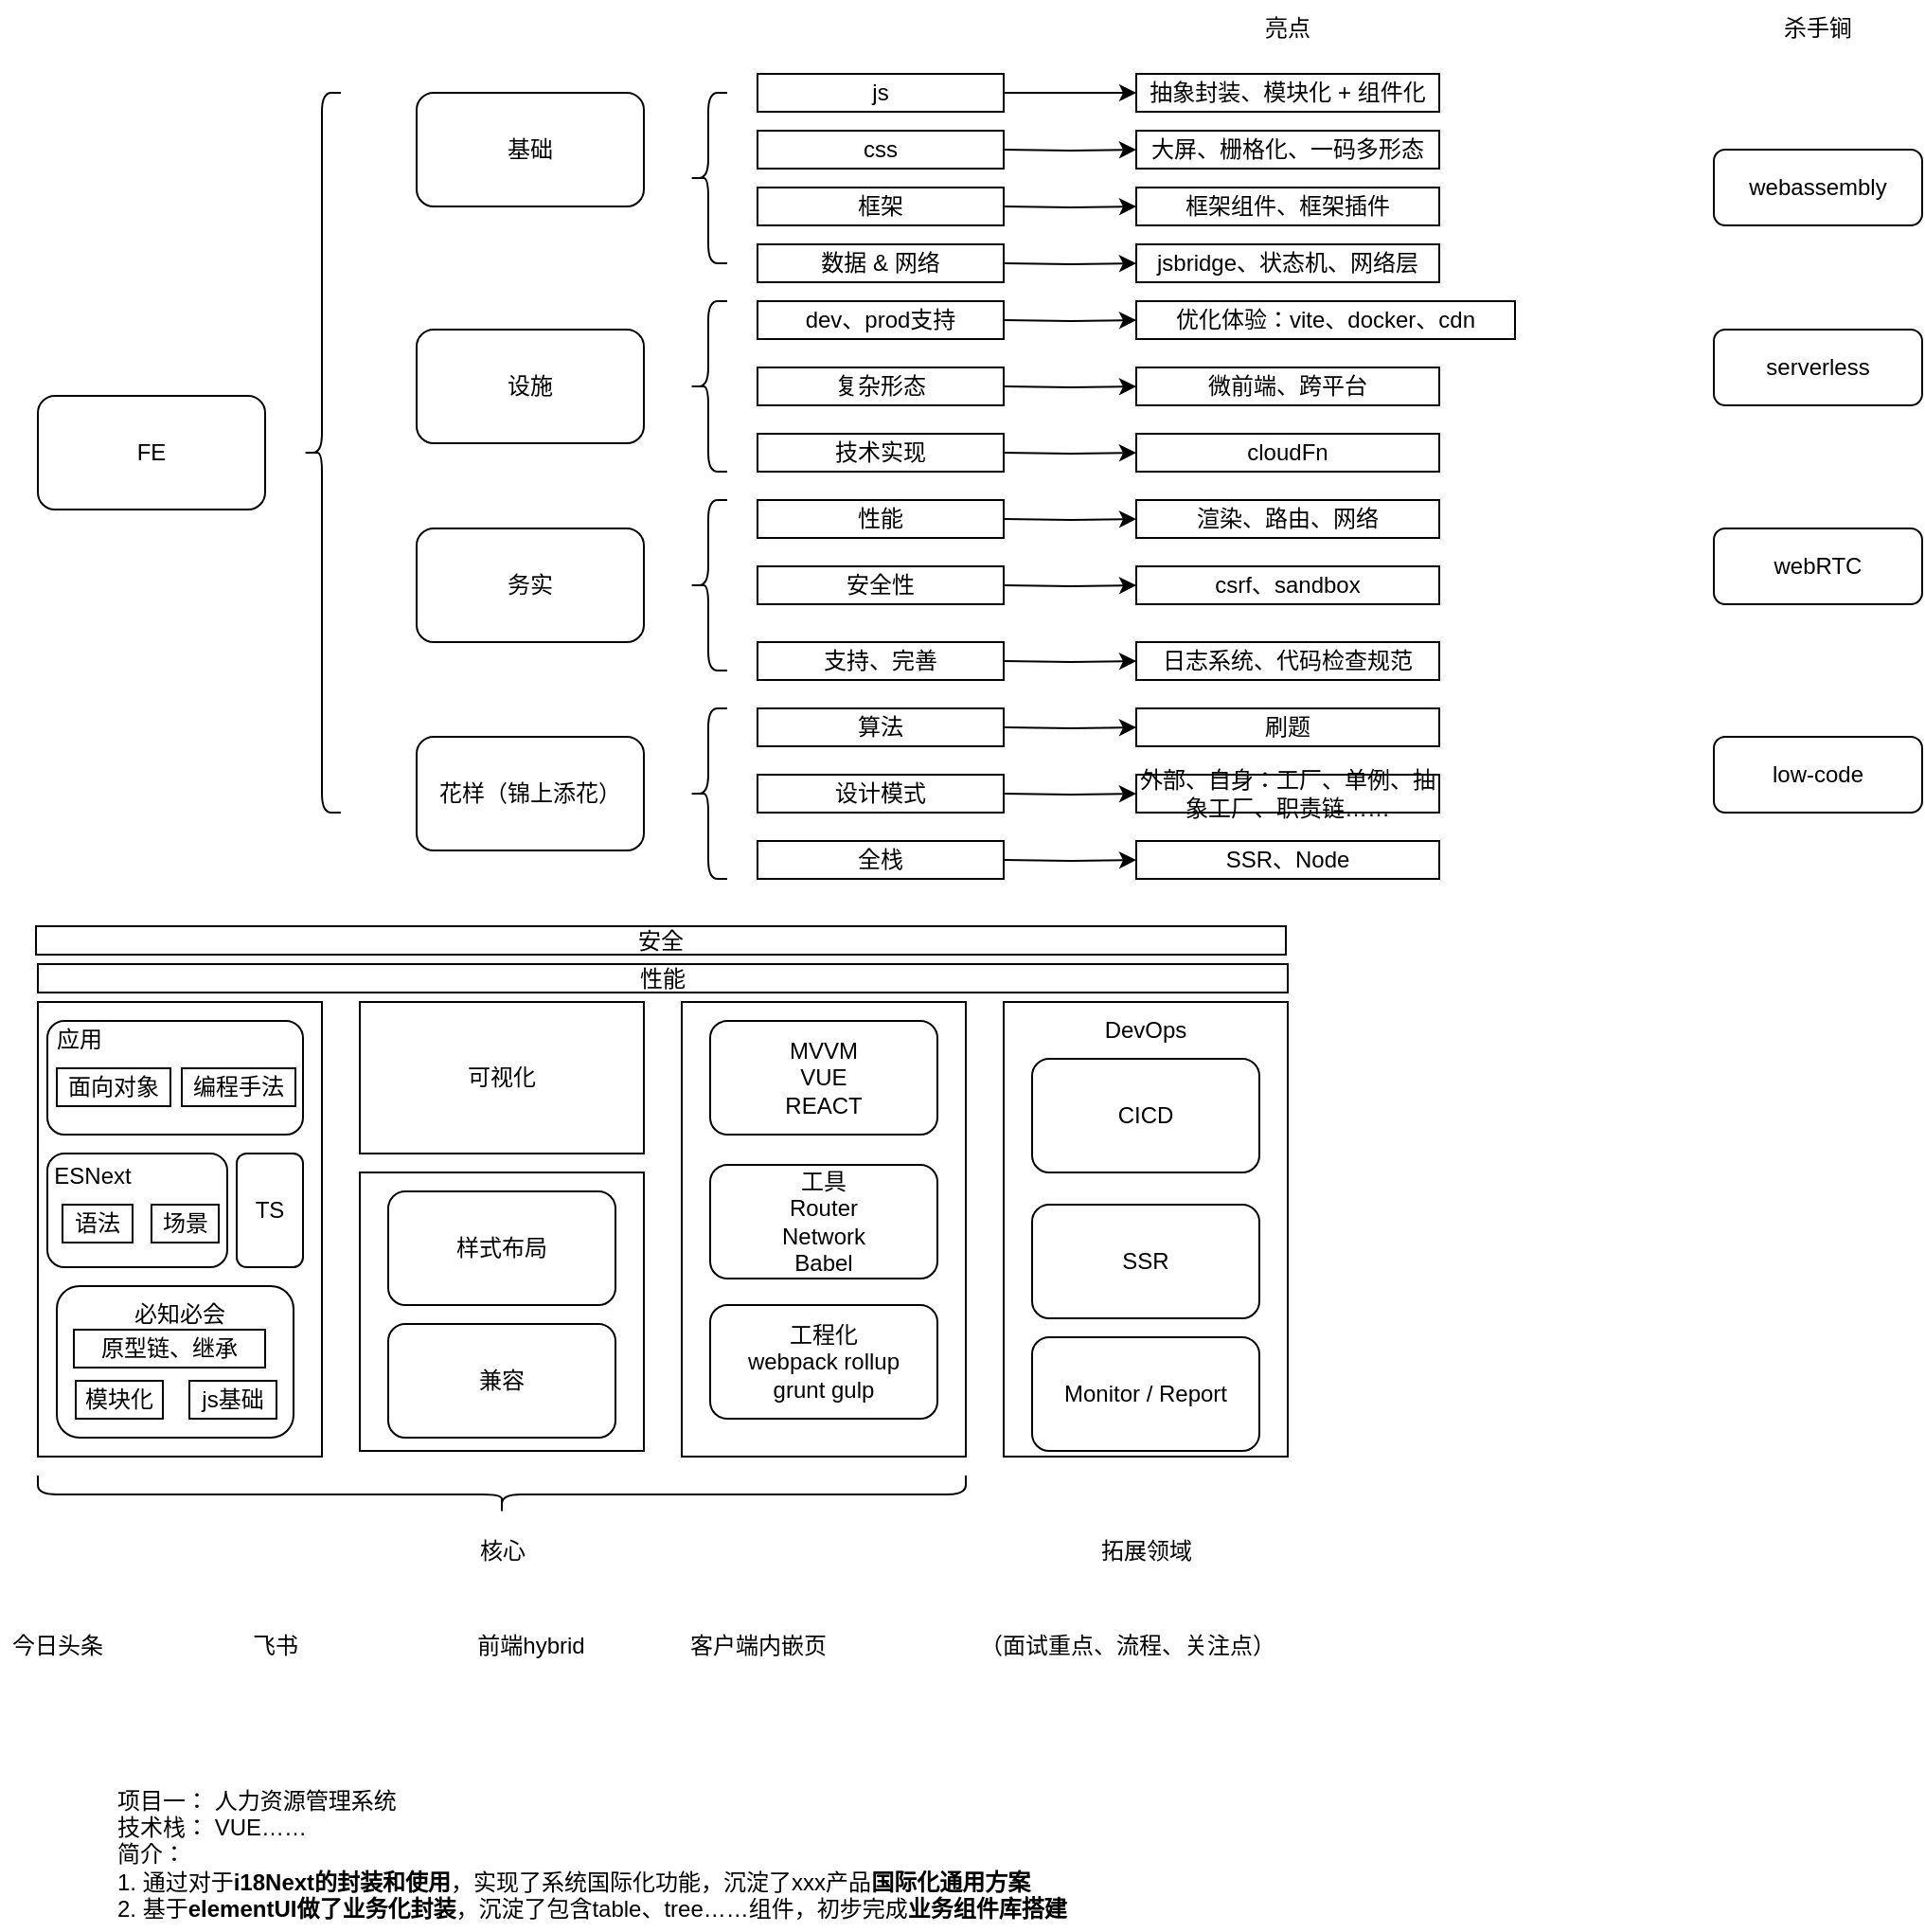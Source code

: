<mxfile version="16.6.1" type="device"><diagram id="HYaUITPwJAXfxRsj53fN" name="Page-1"><mxGraphModel dx="838" dy="2810" grid="1" gridSize="10" guides="1" tooltips="1" connect="1" arrows="1" fold="1" page="1" pageScale="1" pageWidth="827" pageHeight="1169" math="0" shadow="0"><root><mxCell id="0"/><mxCell id="1" parent="0"/><mxCell id="-KaHZabNTbFa1Ivf0_oQ-1" value="FE" style="rounded=1;whiteSpace=wrap;html=1;" vertex="1" parent="1"><mxGeometry x="50" y="-990" width="120" height="60" as="geometry"/></mxCell><mxCell id="-KaHZabNTbFa1Ivf0_oQ-2" value="" style="shape=curlyBracket;whiteSpace=wrap;html=1;rounded=1;" vertex="1" parent="1"><mxGeometry x="190" y="-1150" width="20" height="380" as="geometry"/></mxCell><mxCell id="-KaHZabNTbFa1Ivf0_oQ-3" value="基础" style="rounded=1;whiteSpace=wrap;html=1;" vertex="1" parent="1"><mxGeometry x="250" y="-1150" width="120" height="60" as="geometry"/></mxCell><mxCell id="-KaHZabNTbFa1Ivf0_oQ-4" value="设施" style="rounded=1;whiteSpace=wrap;html=1;" vertex="1" parent="1"><mxGeometry x="250" y="-1025" width="120" height="60" as="geometry"/></mxCell><mxCell id="-KaHZabNTbFa1Ivf0_oQ-5" value="务实" style="rounded=1;whiteSpace=wrap;html=1;" vertex="1" parent="1"><mxGeometry x="250" y="-920" width="120" height="60" as="geometry"/></mxCell><mxCell id="-KaHZabNTbFa1Ivf0_oQ-6" value="花样（锦上添花）" style="rounded=1;whiteSpace=wrap;html=1;" vertex="1" parent="1"><mxGeometry x="250" y="-810" width="120" height="60" as="geometry"/></mxCell><mxCell id="-KaHZabNTbFa1Ivf0_oQ-7" value="" style="shape=curlyBracket;whiteSpace=wrap;html=1;rounded=1;" vertex="1" parent="1"><mxGeometry x="394" y="-1150" width="20" height="90" as="geometry"/></mxCell><mxCell id="-KaHZabNTbFa1Ivf0_oQ-62" value="" style="edgeStyle=orthogonalEdgeStyle;rounded=0;orthogonalLoop=1;jettySize=auto;html=1;" edge="1" parent="1" source="-KaHZabNTbFa1Ivf0_oQ-8" target="-KaHZabNTbFa1Ivf0_oQ-61"><mxGeometry relative="1" as="geometry"/></mxCell><mxCell id="-KaHZabNTbFa1Ivf0_oQ-8" value="js" style="rounded=0;whiteSpace=wrap;html=1;" vertex="1" parent="1"><mxGeometry x="430" y="-1160" width="130" height="20" as="geometry"/></mxCell><mxCell id="-KaHZabNTbFa1Ivf0_oQ-9" value="css" style="rounded=0;whiteSpace=wrap;html=1;" vertex="1" parent="1"><mxGeometry x="430" y="-1130" width="130" height="20" as="geometry"/></mxCell><mxCell id="-KaHZabNTbFa1Ivf0_oQ-10" value="框架" style="rounded=0;whiteSpace=wrap;html=1;" vertex="1" parent="1"><mxGeometry x="430" y="-1100" width="130" height="20" as="geometry"/></mxCell><mxCell id="-KaHZabNTbFa1Ivf0_oQ-11" value="数据 &amp;amp; 网络" style="rounded=0;whiteSpace=wrap;html=1;" vertex="1" parent="1"><mxGeometry x="430" y="-1070" width="130" height="20" as="geometry"/></mxCell><mxCell id="-KaHZabNTbFa1Ivf0_oQ-12" value="" style="shape=curlyBracket;whiteSpace=wrap;html=1;rounded=1;" vertex="1" parent="1"><mxGeometry x="394" y="-1040" width="20" height="90" as="geometry"/></mxCell><mxCell id="-KaHZabNTbFa1Ivf0_oQ-13" value="dev、prod支持" style="rounded=0;whiteSpace=wrap;html=1;" vertex="1" parent="1"><mxGeometry x="430" y="-1040" width="130" height="20" as="geometry"/></mxCell><mxCell id="-KaHZabNTbFa1Ivf0_oQ-14" value="复杂形态" style="rounded=0;whiteSpace=wrap;html=1;" vertex="1" parent="1"><mxGeometry x="430" y="-1005" width="130" height="20" as="geometry"/></mxCell><mxCell id="-KaHZabNTbFa1Ivf0_oQ-15" value="技术实现" style="rounded=0;whiteSpace=wrap;html=1;" vertex="1" parent="1"><mxGeometry x="430" y="-970" width="130" height="20" as="geometry"/></mxCell><mxCell id="-KaHZabNTbFa1Ivf0_oQ-16" value="" style="shape=curlyBracket;whiteSpace=wrap;html=1;rounded=1;" vertex="1" parent="1"><mxGeometry x="394" y="-935" width="20" height="90" as="geometry"/></mxCell><mxCell id="-KaHZabNTbFa1Ivf0_oQ-17" value="性能" style="rounded=0;whiteSpace=wrap;html=1;" vertex="1" parent="1"><mxGeometry x="430" y="-935" width="130" height="20" as="geometry"/></mxCell><mxCell id="-KaHZabNTbFa1Ivf0_oQ-18" value="安全性" style="rounded=0;whiteSpace=wrap;html=1;" vertex="1" parent="1"><mxGeometry x="430" y="-900" width="130" height="20" as="geometry"/></mxCell><mxCell id="-KaHZabNTbFa1Ivf0_oQ-19" value="支持、完善" style="rounded=0;whiteSpace=wrap;html=1;" vertex="1" parent="1"><mxGeometry x="430" y="-860" width="130" height="20" as="geometry"/></mxCell><mxCell id="-KaHZabNTbFa1Ivf0_oQ-20" value="" style="shape=curlyBracket;whiteSpace=wrap;html=1;rounded=1;" vertex="1" parent="1"><mxGeometry x="394" y="-825" width="20" height="90" as="geometry"/></mxCell><mxCell id="-KaHZabNTbFa1Ivf0_oQ-21" value="算法" style="rounded=0;whiteSpace=wrap;html=1;" vertex="1" parent="1"><mxGeometry x="430" y="-825" width="130" height="20" as="geometry"/></mxCell><mxCell id="-KaHZabNTbFa1Ivf0_oQ-22" value="设计模式" style="rounded=0;whiteSpace=wrap;html=1;" vertex="1" parent="1"><mxGeometry x="430" y="-790" width="130" height="20" as="geometry"/></mxCell><mxCell id="-KaHZabNTbFa1Ivf0_oQ-23" value="全栈" style="rounded=0;whiteSpace=wrap;html=1;" vertex="1" parent="1"><mxGeometry x="430" y="-755" width="130" height="20" as="geometry"/></mxCell><mxCell id="-KaHZabNTbFa1Ivf0_oQ-24" value="" style="rounded=0;whiteSpace=wrap;html=1;" vertex="1" parent="1"><mxGeometry x="50" y="-670" width="150" height="240" as="geometry"/></mxCell><mxCell id="-KaHZabNTbFa1Ivf0_oQ-25" value="" style="rounded=1;whiteSpace=wrap;html=1;" vertex="1" parent="1"><mxGeometry x="60" y="-520" width="125" height="80" as="geometry"/></mxCell><mxCell id="-KaHZabNTbFa1Ivf0_oQ-26" value="必知必会" style="text;html=1;strokeColor=none;fillColor=none;align=center;verticalAlign=middle;whiteSpace=wrap;rounded=0;" vertex="1" parent="1"><mxGeometry x="95" y="-520" width="60" height="30" as="geometry"/></mxCell><mxCell id="-KaHZabNTbFa1Ivf0_oQ-27" value="原型链、继承" style="rounded=0;whiteSpace=wrap;html=1;" vertex="1" parent="1"><mxGeometry x="69" y="-497" width="101" height="20" as="geometry"/></mxCell><mxCell id="-KaHZabNTbFa1Ivf0_oQ-28" value="模块化" style="rounded=0;whiteSpace=wrap;html=1;" vertex="1" parent="1"><mxGeometry x="70" y="-470" width="46" height="20" as="geometry"/></mxCell><mxCell id="-KaHZabNTbFa1Ivf0_oQ-29" value="js基础" style="rounded=0;whiteSpace=wrap;html=1;" vertex="1" parent="1"><mxGeometry x="130" y="-470" width="46" height="20" as="geometry"/></mxCell><mxCell id="-KaHZabNTbFa1Ivf0_oQ-30" value="" style="rounded=1;whiteSpace=wrap;html=1;" vertex="1" parent="1"><mxGeometry x="55" y="-590" width="95" height="60" as="geometry"/></mxCell><mxCell id="-KaHZabNTbFa1Ivf0_oQ-31" value="ESNext" style="text;html=1;strokeColor=none;fillColor=none;align=center;verticalAlign=middle;whiteSpace=wrap;rounded=0;" vertex="1" parent="1"><mxGeometry x="49" y="-593" width="60" height="30" as="geometry"/></mxCell><mxCell id="-KaHZabNTbFa1Ivf0_oQ-32" value="语法" style="rounded=0;whiteSpace=wrap;html=1;" vertex="1" parent="1"><mxGeometry x="63" y="-563" width="37" height="20" as="geometry"/></mxCell><mxCell id="-KaHZabNTbFa1Ivf0_oQ-33" value="场景" style="rounded=0;whiteSpace=wrap;html=1;" vertex="1" parent="1"><mxGeometry x="110" y="-563" width="35.5" height="20" as="geometry"/></mxCell><mxCell id="-KaHZabNTbFa1Ivf0_oQ-34" value="TS" style="rounded=1;whiteSpace=wrap;html=1;" vertex="1" parent="1"><mxGeometry x="155" y="-590" width="35" height="60" as="geometry"/></mxCell><mxCell id="-KaHZabNTbFa1Ivf0_oQ-35" value="" style="rounded=1;whiteSpace=wrap;html=1;" vertex="1" parent="1"><mxGeometry x="55" y="-660" width="135" height="60" as="geometry"/></mxCell><mxCell id="-KaHZabNTbFa1Ivf0_oQ-36" value="应用" style="text;html=1;strokeColor=none;fillColor=none;align=center;verticalAlign=middle;whiteSpace=wrap;rounded=0;" vertex="1" parent="1"><mxGeometry x="42" y="-665" width="60" height="30" as="geometry"/></mxCell><mxCell id="-KaHZabNTbFa1Ivf0_oQ-37" value="面向对象" style="rounded=0;whiteSpace=wrap;html=1;" vertex="1" parent="1"><mxGeometry x="60" y="-635" width="60" height="20" as="geometry"/></mxCell><mxCell id="-KaHZabNTbFa1Ivf0_oQ-38" value="编程手法" style="rounded=0;whiteSpace=wrap;html=1;" vertex="1" parent="1"><mxGeometry x="126" y="-635" width="60" height="20" as="geometry"/></mxCell><mxCell id="-KaHZabNTbFa1Ivf0_oQ-39" value="" style="rounded=0;whiteSpace=wrap;html=1;" vertex="1" parent="1"><mxGeometry x="220" y="-580" width="150" height="147" as="geometry"/></mxCell><mxCell id="-KaHZabNTbFa1Ivf0_oQ-40" value="兼容" style="rounded=1;whiteSpace=wrap;html=1;" vertex="1" parent="1"><mxGeometry x="235" y="-500" width="120" height="60" as="geometry"/></mxCell><mxCell id="-KaHZabNTbFa1Ivf0_oQ-41" value="样式布局" style="rounded=1;whiteSpace=wrap;html=1;" vertex="1" parent="1"><mxGeometry x="235" y="-570" width="120" height="60" as="geometry"/></mxCell><mxCell id="-KaHZabNTbFa1Ivf0_oQ-42" value="可视化" style="rounded=0;whiteSpace=wrap;html=1;" vertex="1" parent="1"><mxGeometry x="220" y="-670" width="150" height="80" as="geometry"/></mxCell><mxCell id="-KaHZabNTbFa1Ivf0_oQ-43" value="" style="rounded=0;whiteSpace=wrap;html=1;" vertex="1" parent="1"><mxGeometry x="390" y="-670" width="150" height="240" as="geometry"/></mxCell><mxCell id="-KaHZabNTbFa1Ivf0_oQ-44" value="MVVM&lt;br&gt;VUE&lt;br&gt;REACT" style="rounded=1;whiteSpace=wrap;html=1;" vertex="1" parent="1"><mxGeometry x="405" y="-660" width="120" height="60" as="geometry"/></mxCell><mxCell id="-KaHZabNTbFa1Ivf0_oQ-45" value="工具&lt;br&gt;Router&lt;br&gt;Network&lt;br&gt;Babel" style="rounded=1;whiteSpace=wrap;html=1;" vertex="1" parent="1"><mxGeometry x="405" y="-584" width="120" height="60" as="geometry"/></mxCell><mxCell id="-KaHZabNTbFa1Ivf0_oQ-46" value="工程化&lt;br&gt;webpack rollup&lt;br&gt;grunt gulp" style="rounded=1;whiteSpace=wrap;html=1;" vertex="1" parent="1"><mxGeometry x="405" y="-510" width="120" height="60" as="geometry"/></mxCell><mxCell id="-KaHZabNTbFa1Ivf0_oQ-47" value="" style="shape=curlyBracket;whiteSpace=wrap;html=1;rounded=1;flipH=1;rotation=90;" vertex="1" parent="1"><mxGeometry x="285" y="-655" width="20" height="490" as="geometry"/></mxCell><mxCell id="-KaHZabNTbFa1Ivf0_oQ-49" value="核心" style="text;html=1;align=center;verticalAlign=middle;resizable=0;points=[];autosize=1;strokeColor=none;fillColor=none;" vertex="1" parent="1"><mxGeometry x="275" y="-390" width="40" height="20" as="geometry"/></mxCell><mxCell id="-KaHZabNTbFa1Ivf0_oQ-50" value="" style="rounded=0;whiteSpace=wrap;html=1;" vertex="1" parent="1"><mxGeometry x="560" y="-670" width="150" height="240" as="geometry"/></mxCell><mxCell id="-KaHZabNTbFa1Ivf0_oQ-51" value="DevOps" style="text;html=1;strokeColor=none;fillColor=none;align=center;verticalAlign=middle;whiteSpace=wrap;rounded=0;" vertex="1" parent="1"><mxGeometry x="605" y="-670" width="60" height="30" as="geometry"/></mxCell><mxCell id="-KaHZabNTbFa1Ivf0_oQ-52" value="CICD" style="rounded=1;whiteSpace=wrap;html=1;" vertex="1" parent="1"><mxGeometry x="575" y="-640" width="120" height="60" as="geometry"/></mxCell><mxCell id="-KaHZabNTbFa1Ivf0_oQ-53" value="SSR" style="rounded=1;whiteSpace=wrap;html=1;" vertex="1" parent="1"><mxGeometry x="575" y="-563" width="120" height="60" as="geometry"/></mxCell><mxCell id="-KaHZabNTbFa1Ivf0_oQ-54" value="Monitor / Report" style="rounded=1;whiteSpace=wrap;html=1;" vertex="1" parent="1"><mxGeometry x="575" y="-493" width="120" height="60" as="geometry"/></mxCell><mxCell id="-KaHZabNTbFa1Ivf0_oQ-55" value="拓展领域" style="text;html=1;align=center;verticalAlign=middle;resizable=0;points=[];autosize=1;strokeColor=none;fillColor=none;" vertex="1" parent="1"><mxGeometry x="605" y="-390" width="60" height="20" as="geometry"/></mxCell><mxCell id="-KaHZabNTbFa1Ivf0_oQ-56" value="性能" style="rounded=0;whiteSpace=wrap;html=1;" vertex="1" parent="1"><mxGeometry x="50" y="-690" width="660" height="15" as="geometry"/></mxCell><mxCell id="-KaHZabNTbFa1Ivf0_oQ-57" value="安全" style="rounded=0;whiteSpace=wrap;html=1;" vertex="1" parent="1"><mxGeometry x="49" y="-710" width="660" height="15" as="geometry"/></mxCell><mxCell id="-KaHZabNTbFa1Ivf0_oQ-59" value="亮点" style="text;html=1;strokeColor=none;fillColor=none;align=center;verticalAlign=middle;whiteSpace=wrap;rounded=0;" vertex="1" parent="1"><mxGeometry x="680" y="-1199" width="60" height="30" as="geometry"/></mxCell><mxCell id="-KaHZabNTbFa1Ivf0_oQ-61" value="抽象封装、模块化 + 组件化" style="rounded=0;whiteSpace=wrap;html=1;" vertex="1" parent="1"><mxGeometry x="630" y="-1160" width="160" height="20" as="geometry"/></mxCell><mxCell id="-KaHZabNTbFa1Ivf0_oQ-63" value="" style="edgeStyle=orthogonalEdgeStyle;rounded=0;orthogonalLoop=1;jettySize=auto;html=1;" edge="1" parent="1" target="-KaHZabNTbFa1Ivf0_oQ-64"><mxGeometry relative="1" as="geometry"><mxPoint x="560" y="-1120" as="sourcePoint"/></mxGeometry></mxCell><mxCell id="-KaHZabNTbFa1Ivf0_oQ-64" value="大屏、栅格化、一码多形态" style="rounded=0;whiteSpace=wrap;html=1;" vertex="1" parent="1"><mxGeometry x="630" y="-1130" width="160" height="20" as="geometry"/></mxCell><mxCell id="-KaHZabNTbFa1Ivf0_oQ-65" value="" style="edgeStyle=orthogonalEdgeStyle;rounded=0;orthogonalLoop=1;jettySize=auto;html=1;" edge="1" parent="1" target="-KaHZabNTbFa1Ivf0_oQ-66"><mxGeometry relative="1" as="geometry"><mxPoint x="560" y="-1090" as="sourcePoint"/></mxGeometry></mxCell><mxCell id="-KaHZabNTbFa1Ivf0_oQ-66" value="框架组件、框架插件" style="rounded=0;whiteSpace=wrap;html=1;" vertex="1" parent="1"><mxGeometry x="630" y="-1100" width="160" height="20" as="geometry"/></mxCell><mxCell id="-KaHZabNTbFa1Ivf0_oQ-67" value="" style="edgeStyle=orthogonalEdgeStyle;rounded=0;orthogonalLoop=1;jettySize=auto;html=1;" edge="1" parent="1" target="-KaHZabNTbFa1Ivf0_oQ-68"><mxGeometry relative="1" as="geometry"><mxPoint x="560" y="-1060" as="sourcePoint"/></mxGeometry></mxCell><mxCell id="-KaHZabNTbFa1Ivf0_oQ-68" value="jsbridge、状态机、网络层" style="rounded=0;whiteSpace=wrap;html=1;" vertex="1" parent="1"><mxGeometry x="630" y="-1070" width="160" height="20" as="geometry"/></mxCell><mxCell id="-KaHZabNTbFa1Ivf0_oQ-69" value="" style="edgeStyle=orthogonalEdgeStyle;rounded=0;orthogonalLoop=1;jettySize=auto;html=1;" edge="1" parent="1" target="-KaHZabNTbFa1Ivf0_oQ-70"><mxGeometry relative="1" as="geometry"><mxPoint x="560" y="-1030" as="sourcePoint"/></mxGeometry></mxCell><mxCell id="-KaHZabNTbFa1Ivf0_oQ-70" value="优化体验：vite、docker、cdn" style="rounded=0;whiteSpace=wrap;html=1;" vertex="1" parent="1"><mxGeometry x="630" y="-1040" width="200" height="20" as="geometry"/></mxCell><mxCell id="-KaHZabNTbFa1Ivf0_oQ-71" value="" style="edgeStyle=orthogonalEdgeStyle;rounded=0;orthogonalLoop=1;jettySize=auto;html=1;" edge="1" parent="1" target="-KaHZabNTbFa1Ivf0_oQ-72"><mxGeometry relative="1" as="geometry"><mxPoint x="560" y="-995" as="sourcePoint"/></mxGeometry></mxCell><mxCell id="-KaHZabNTbFa1Ivf0_oQ-72" value="微前端、跨平台" style="rounded=0;whiteSpace=wrap;html=1;" vertex="1" parent="1"><mxGeometry x="630" y="-1005" width="160" height="20" as="geometry"/></mxCell><mxCell id="-KaHZabNTbFa1Ivf0_oQ-73" value="" style="edgeStyle=orthogonalEdgeStyle;rounded=0;orthogonalLoop=1;jettySize=auto;html=1;" edge="1" parent="1" target="-KaHZabNTbFa1Ivf0_oQ-74"><mxGeometry relative="1" as="geometry"><mxPoint x="560" y="-960" as="sourcePoint"/></mxGeometry></mxCell><mxCell id="-KaHZabNTbFa1Ivf0_oQ-74" value="cloudFn" style="rounded=0;whiteSpace=wrap;html=1;" vertex="1" parent="1"><mxGeometry x="630" y="-970" width="160" height="20" as="geometry"/></mxCell><mxCell id="-KaHZabNTbFa1Ivf0_oQ-75" value="" style="edgeStyle=orthogonalEdgeStyle;rounded=0;orthogonalLoop=1;jettySize=auto;html=1;" edge="1" parent="1" target="-KaHZabNTbFa1Ivf0_oQ-76"><mxGeometry relative="1" as="geometry"><mxPoint x="560" y="-925" as="sourcePoint"/></mxGeometry></mxCell><mxCell id="-KaHZabNTbFa1Ivf0_oQ-76" value="渲染、路由、网络" style="rounded=0;whiteSpace=wrap;html=1;" vertex="1" parent="1"><mxGeometry x="630" y="-935" width="160" height="20" as="geometry"/></mxCell><mxCell id="-KaHZabNTbFa1Ivf0_oQ-77" value="" style="edgeStyle=orthogonalEdgeStyle;rounded=0;orthogonalLoop=1;jettySize=auto;html=1;" edge="1" parent="1" target="-KaHZabNTbFa1Ivf0_oQ-78"><mxGeometry relative="1" as="geometry"><mxPoint x="560" y="-890" as="sourcePoint"/></mxGeometry></mxCell><mxCell id="-KaHZabNTbFa1Ivf0_oQ-78" value="csrf、sandbox" style="rounded=0;whiteSpace=wrap;html=1;" vertex="1" parent="1"><mxGeometry x="630" y="-900" width="160" height="20" as="geometry"/></mxCell><mxCell id="-KaHZabNTbFa1Ivf0_oQ-79" value="" style="edgeStyle=orthogonalEdgeStyle;rounded=0;orthogonalLoop=1;jettySize=auto;html=1;" edge="1" parent="1" target="-KaHZabNTbFa1Ivf0_oQ-80"><mxGeometry relative="1" as="geometry"><mxPoint x="560" y="-850" as="sourcePoint"/></mxGeometry></mxCell><mxCell id="-KaHZabNTbFa1Ivf0_oQ-80" value="日志系统、代码检查规范" style="rounded=0;whiteSpace=wrap;html=1;" vertex="1" parent="1"><mxGeometry x="630" y="-860" width="160" height="20" as="geometry"/></mxCell><mxCell id="-KaHZabNTbFa1Ivf0_oQ-81" value="" style="edgeStyle=orthogonalEdgeStyle;rounded=0;orthogonalLoop=1;jettySize=auto;html=1;" edge="1" parent="1" target="-KaHZabNTbFa1Ivf0_oQ-82"><mxGeometry relative="1" as="geometry"><mxPoint x="560" y="-815" as="sourcePoint"/></mxGeometry></mxCell><mxCell id="-KaHZabNTbFa1Ivf0_oQ-82" value="刷题" style="rounded=0;whiteSpace=wrap;html=1;" vertex="1" parent="1"><mxGeometry x="630" y="-825" width="160" height="20" as="geometry"/></mxCell><mxCell id="-KaHZabNTbFa1Ivf0_oQ-83" value="" style="edgeStyle=orthogonalEdgeStyle;rounded=0;orthogonalLoop=1;jettySize=auto;html=1;" edge="1" parent="1" target="-KaHZabNTbFa1Ivf0_oQ-84"><mxGeometry relative="1" as="geometry"><mxPoint x="560" y="-780" as="sourcePoint"/></mxGeometry></mxCell><mxCell id="-KaHZabNTbFa1Ivf0_oQ-84" value="外部、自身：工厂、单例、抽象工厂、职责链……" style="rounded=0;whiteSpace=wrap;html=1;" vertex="1" parent="1"><mxGeometry x="630" y="-790" width="160" height="20" as="geometry"/></mxCell><mxCell id="-KaHZabNTbFa1Ivf0_oQ-85" value="" style="edgeStyle=orthogonalEdgeStyle;rounded=0;orthogonalLoop=1;jettySize=auto;html=1;" edge="1" parent="1" target="-KaHZabNTbFa1Ivf0_oQ-86"><mxGeometry relative="1" as="geometry"><mxPoint x="560" y="-745" as="sourcePoint"/></mxGeometry></mxCell><mxCell id="-KaHZabNTbFa1Ivf0_oQ-86" value="SSR、Node" style="rounded=0;whiteSpace=wrap;html=1;" vertex="1" parent="1"><mxGeometry x="630" y="-755" width="160" height="20" as="geometry"/></mxCell><mxCell id="-KaHZabNTbFa1Ivf0_oQ-87" value="杀手锏" style="text;html=1;strokeColor=none;fillColor=none;align=center;verticalAlign=middle;whiteSpace=wrap;rounded=0;" vertex="1" parent="1"><mxGeometry x="960" y="-1199" width="60" height="30" as="geometry"/></mxCell><mxCell id="-KaHZabNTbFa1Ivf0_oQ-89" value="webassembly" style="rounded=1;whiteSpace=wrap;html=1;" vertex="1" parent="1"><mxGeometry x="935" y="-1120" width="110" height="40" as="geometry"/></mxCell><mxCell id="-KaHZabNTbFa1Ivf0_oQ-90" value="serverless" style="rounded=1;whiteSpace=wrap;html=1;" vertex="1" parent="1"><mxGeometry x="935" y="-1025" width="110" height="40" as="geometry"/></mxCell><mxCell id="-KaHZabNTbFa1Ivf0_oQ-91" value="webRTC" style="rounded=1;whiteSpace=wrap;html=1;" vertex="1" parent="1"><mxGeometry x="935" y="-920" width="110" height="40" as="geometry"/></mxCell><mxCell id="-KaHZabNTbFa1Ivf0_oQ-92" value="low-code" style="rounded=1;whiteSpace=wrap;html=1;" vertex="1" parent="1"><mxGeometry x="935" y="-810" width="110" height="40" as="geometry"/></mxCell><mxCell id="-KaHZabNTbFa1Ivf0_oQ-93" value="今日头条" style="text;html=1;align=center;verticalAlign=middle;resizable=0;points=[];autosize=1;strokeColor=none;fillColor=none;" vertex="1" parent="1"><mxGeometry x="30" y="-340" width="60" height="20" as="geometry"/></mxCell><mxCell id="-KaHZabNTbFa1Ivf0_oQ-94" value="飞书" style="text;html=1;align=center;verticalAlign=middle;resizable=0;points=[];autosize=1;strokeColor=none;fillColor=none;" vertex="1" parent="1"><mxGeometry x="155" y="-340" width="40" height="20" as="geometry"/></mxCell><mxCell id="-KaHZabNTbFa1Ivf0_oQ-95" value="前端hybrid" style="text;html=1;align=center;verticalAlign=middle;resizable=0;points=[];autosize=1;strokeColor=none;fillColor=none;" vertex="1" parent="1"><mxGeometry x="275" y="-340" width="70" height="20" as="geometry"/></mxCell><mxCell id="-KaHZabNTbFa1Ivf0_oQ-96" value="（面试重点、流程、关注点）" style="text;html=1;align=center;verticalAlign=middle;resizable=0;points=[];autosize=1;strokeColor=none;fillColor=none;" vertex="1" parent="1"><mxGeometry x="540" y="-340" width="170" height="20" as="geometry"/></mxCell><mxCell id="-KaHZabNTbFa1Ivf0_oQ-97" value="客户端内嵌页" style="text;html=1;align=center;verticalAlign=middle;resizable=0;points=[];autosize=1;strokeColor=none;fillColor=none;" vertex="1" parent="1"><mxGeometry x="385" y="-340" width="90" height="20" as="geometry"/></mxCell><mxCell id="-KaHZabNTbFa1Ivf0_oQ-98" value="项目一： 人力资源管理系统&lt;br&gt;技术栈： VUE……&lt;br&gt;简介：&amp;nbsp;&lt;br&gt;&lt;div&gt;1. 通过对于&lt;b&gt;i18Next的封装和使用&lt;/b&gt;，实现了系统国际化功能，沉淀了xxx产品&lt;b&gt;国际化通用方案&lt;/b&gt;&lt;/div&gt;2. 基于&lt;b&gt;elementUI做了业务化封装&lt;/b&gt;，沉淀了包含table、tree……组件，初步完成&lt;b&gt;业务组件库搭建&lt;/b&gt;" style="text;html=1;align=left;verticalAlign=middle;resizable=0;points=[];autosize=1;strokeColor=none;fillColor=none;" vertex="1" parent="1"><mxGeometry x="90" y="-260" width="520" height="80" as="geometry"/></mxCell></root></mxGraphModel></diagram></mxfile>